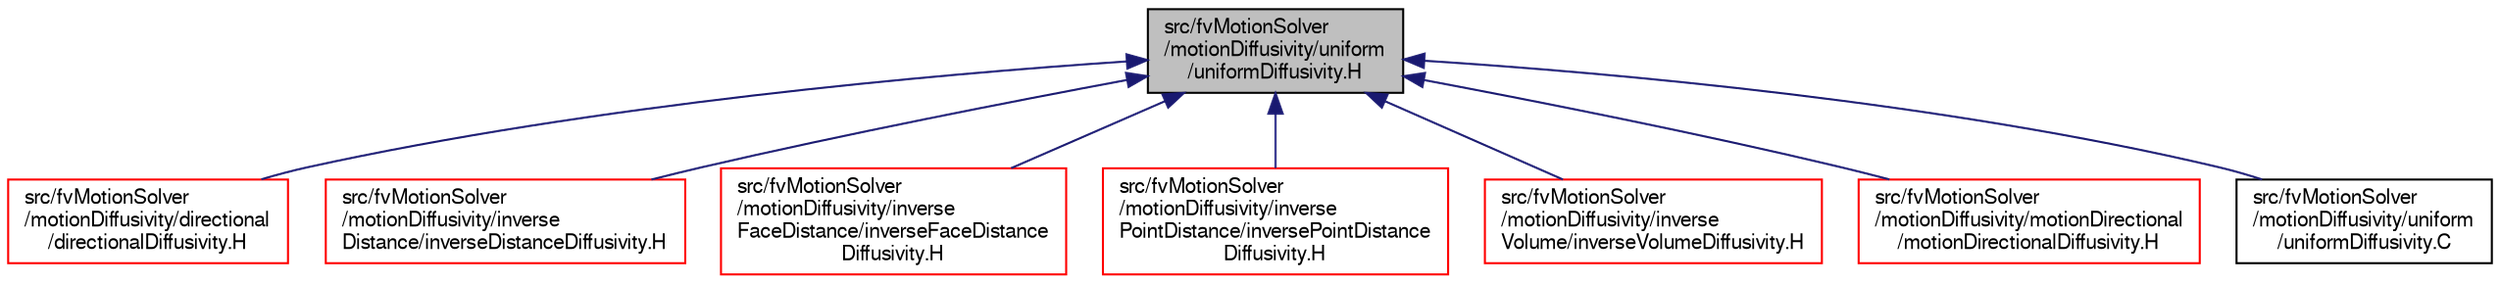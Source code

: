 digraph "src/fvMotionSolver/motionDiffusivity/uniform/uniformDiffusivity.H"
{
  bgcolor="transparent";
  edge [fontname="FreeSans",fontsize="10",labelfontname="FreeSans",labelfontsize="10"];
  node [fontname="FreeSans",fontsize="10",shape=record];
  Node303 [label="src/fvMotionSolver\l/motionDiffusivity/uniform\l/uniformDiffusivity.H",height=0.2,width=0.4,color="black", fillcolor="grey75", style="filled", fontcolor="black"];
  Node303 -> Node304 [dir="back",color="midnightblue",fontsize="10",style="solid",fontname="FreeSans"];
  Node304 [label="src/fvMotionSolver\l/motionDiffusivity/directional\l/directionalDiffusivity.H",height=0.2,width=0.4,color="red",URL="$a04457.html"];
  Node303 -> Node306 [dir="back",color="midnightblue",fontsize="10",style="solid",fontname="FreeSans"];
  Node306 [label="src/fvMotionSolver\l/motionDiffusivity/inverse\lDistance/inverseDistanceDiffusivity.H",height=0.2,width=0.4,color="red",URL="$a04469.html"];
  Node303 -> Node308 [dir="back",color="midnightblue",fontsize="10",style="solid",fontname="FreeSans"];
  Node308 [label="src/fvMotionSolver\l/motionDiffusivity/inverse\lFaceDistance/inverseFaceDistance\lDiffusivity.H",height=0.2,width=0.4,color="red",URL="$a04475.html"];
  Node303 -> Node310 [dir="back",color="midnightblue",fontsize="10",style="solid",fontname="FreeSans"];
  Node310 [label="src/fvMotionSolver\l/motionDiffusivity/inverse\lPointDistance/inversePointDistance\lDiffusivity.H",height=0.2,width=0.4,color="red",URL="$a04481.html"];
  Node303 -> Node312 [dir="back",color="midnightblue",fontsize="10",style="solid",fontname="FreeSans"];
  Node312 [label="src/fvMotionSolver\l/motionDiffusivity/inverse\lVolume/inverseVolumeDiffusivity.H",height=0.2,width=0.4,color="red",URL="$a04487.html"];
  Node303 -> Node314 [dir="back",color="midnightblue",fontsize="10",style="solid",fontname="FreeSans"];
  Node314 [label="src/fvMotionSolver\l/motionDiffusivity/motionDirectional\l/motionDirectionalDiffusivity.H",height=0.2,width=0.4,color="red",URL="$a04511.html"];
  Node303 -> Node316 [dir="back",color="midnightblue",fontsize="10",style="solid",fontname="FreeSans"];
  Node316 [label="src/fvMotionSolver\l/motionDiffusivity/uniform\l/uniformDiffusivity.C",height=0.2,width=0.4,color="black",URL="$a04514.html"];
}
